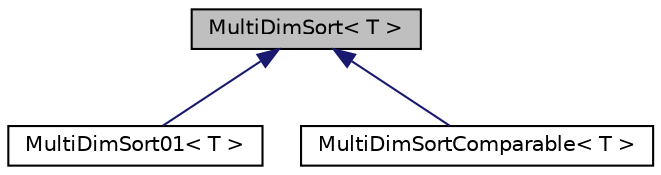 digraph "MultiDimSort&lt; T &gt;"
{
 // INTERACTIVE_SVG=YES
  bgcolor="transparent";
  edge [fontname="Helvetica",fontsize="10",labelfontname="Helvetica",labelfontsize="10"];
  node [fontname="Helvetica",fontsize="10",shape=record];
  Node0 [label="MultiDimSort\< T \>",height=0.2,width=0.4,color="black", fillcolor="grey75", style="filled", fontcolor="black"];
  Node0 -> Node1 [dir="back",color="midnightblue",fontsize="10",style="solid",fontname="Helvetica"];
  Node1 [label="MultiDimSort01\< T \>",height=0.2,width=0.4,color="black",URL="$dd/d48/interfaceumontreal_1_1ssj_1_1util_1_1sort_1_1MultiDimSort01.html",tooltip="This interface extends MultiDimSort<T> to implement multivariate sorting algorithms that sort points ..."];
  Node0 -> Node2 [dir="back",color="midnightblue",fontsize="10",style="solid",fontname="Helvetica"];
  Node2 [label="MultiDimSortComparable\< T \>",height=0.2,width=0.4,color="black",URL="$de/d89/interfaceumontreal_1_1ssj_1_1util_1_1sort_1_1MultiDimSortComparable.html",tooltip="This interface extends MultiDimSort<T> to implement multivariate sorting algorithms that sort objects..."];
}
